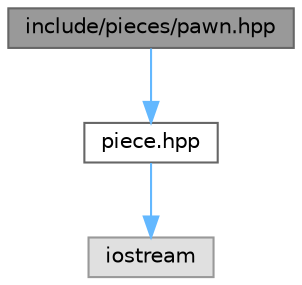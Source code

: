 digraph "include/pieces/pawn.hpp"
{
 // LATEX_PDF_SIZE
  bgcolor="transparent";
  edge [fontname=Helvetica,fontsize=10,labelfontname=Helvetica,labelfontsize=10];
  node [fontname=Helvetica,fontsize=10,shape=box,height=0.2,width=0.4];
  Node1 [label="include/pieces/pawn.hpp",height=0.2,width=0.4,color="gray40", fillcolor="grey60", style="filled", fontcolor="black",tooltip="Subclasse com a lógica do pawn."];
  Node1 -> Node2 [color="steelblue1",style="solid"];
  Node2 [label="piece.hpp",height=0.2,width=0.4,color="grey40", fillcolor="white", style="filled",URL="$piece_8hpp.html",tooltip="Superclasse com a lógica de piece."];
  Node2 -> Node3 [color="steelblue1",style="solid"];
  Node3 [label="iostream",height=0.2,width=0.4,color="grey60", fillcolor="#E0E0E0", style="filled",tooltip=" "];
}
